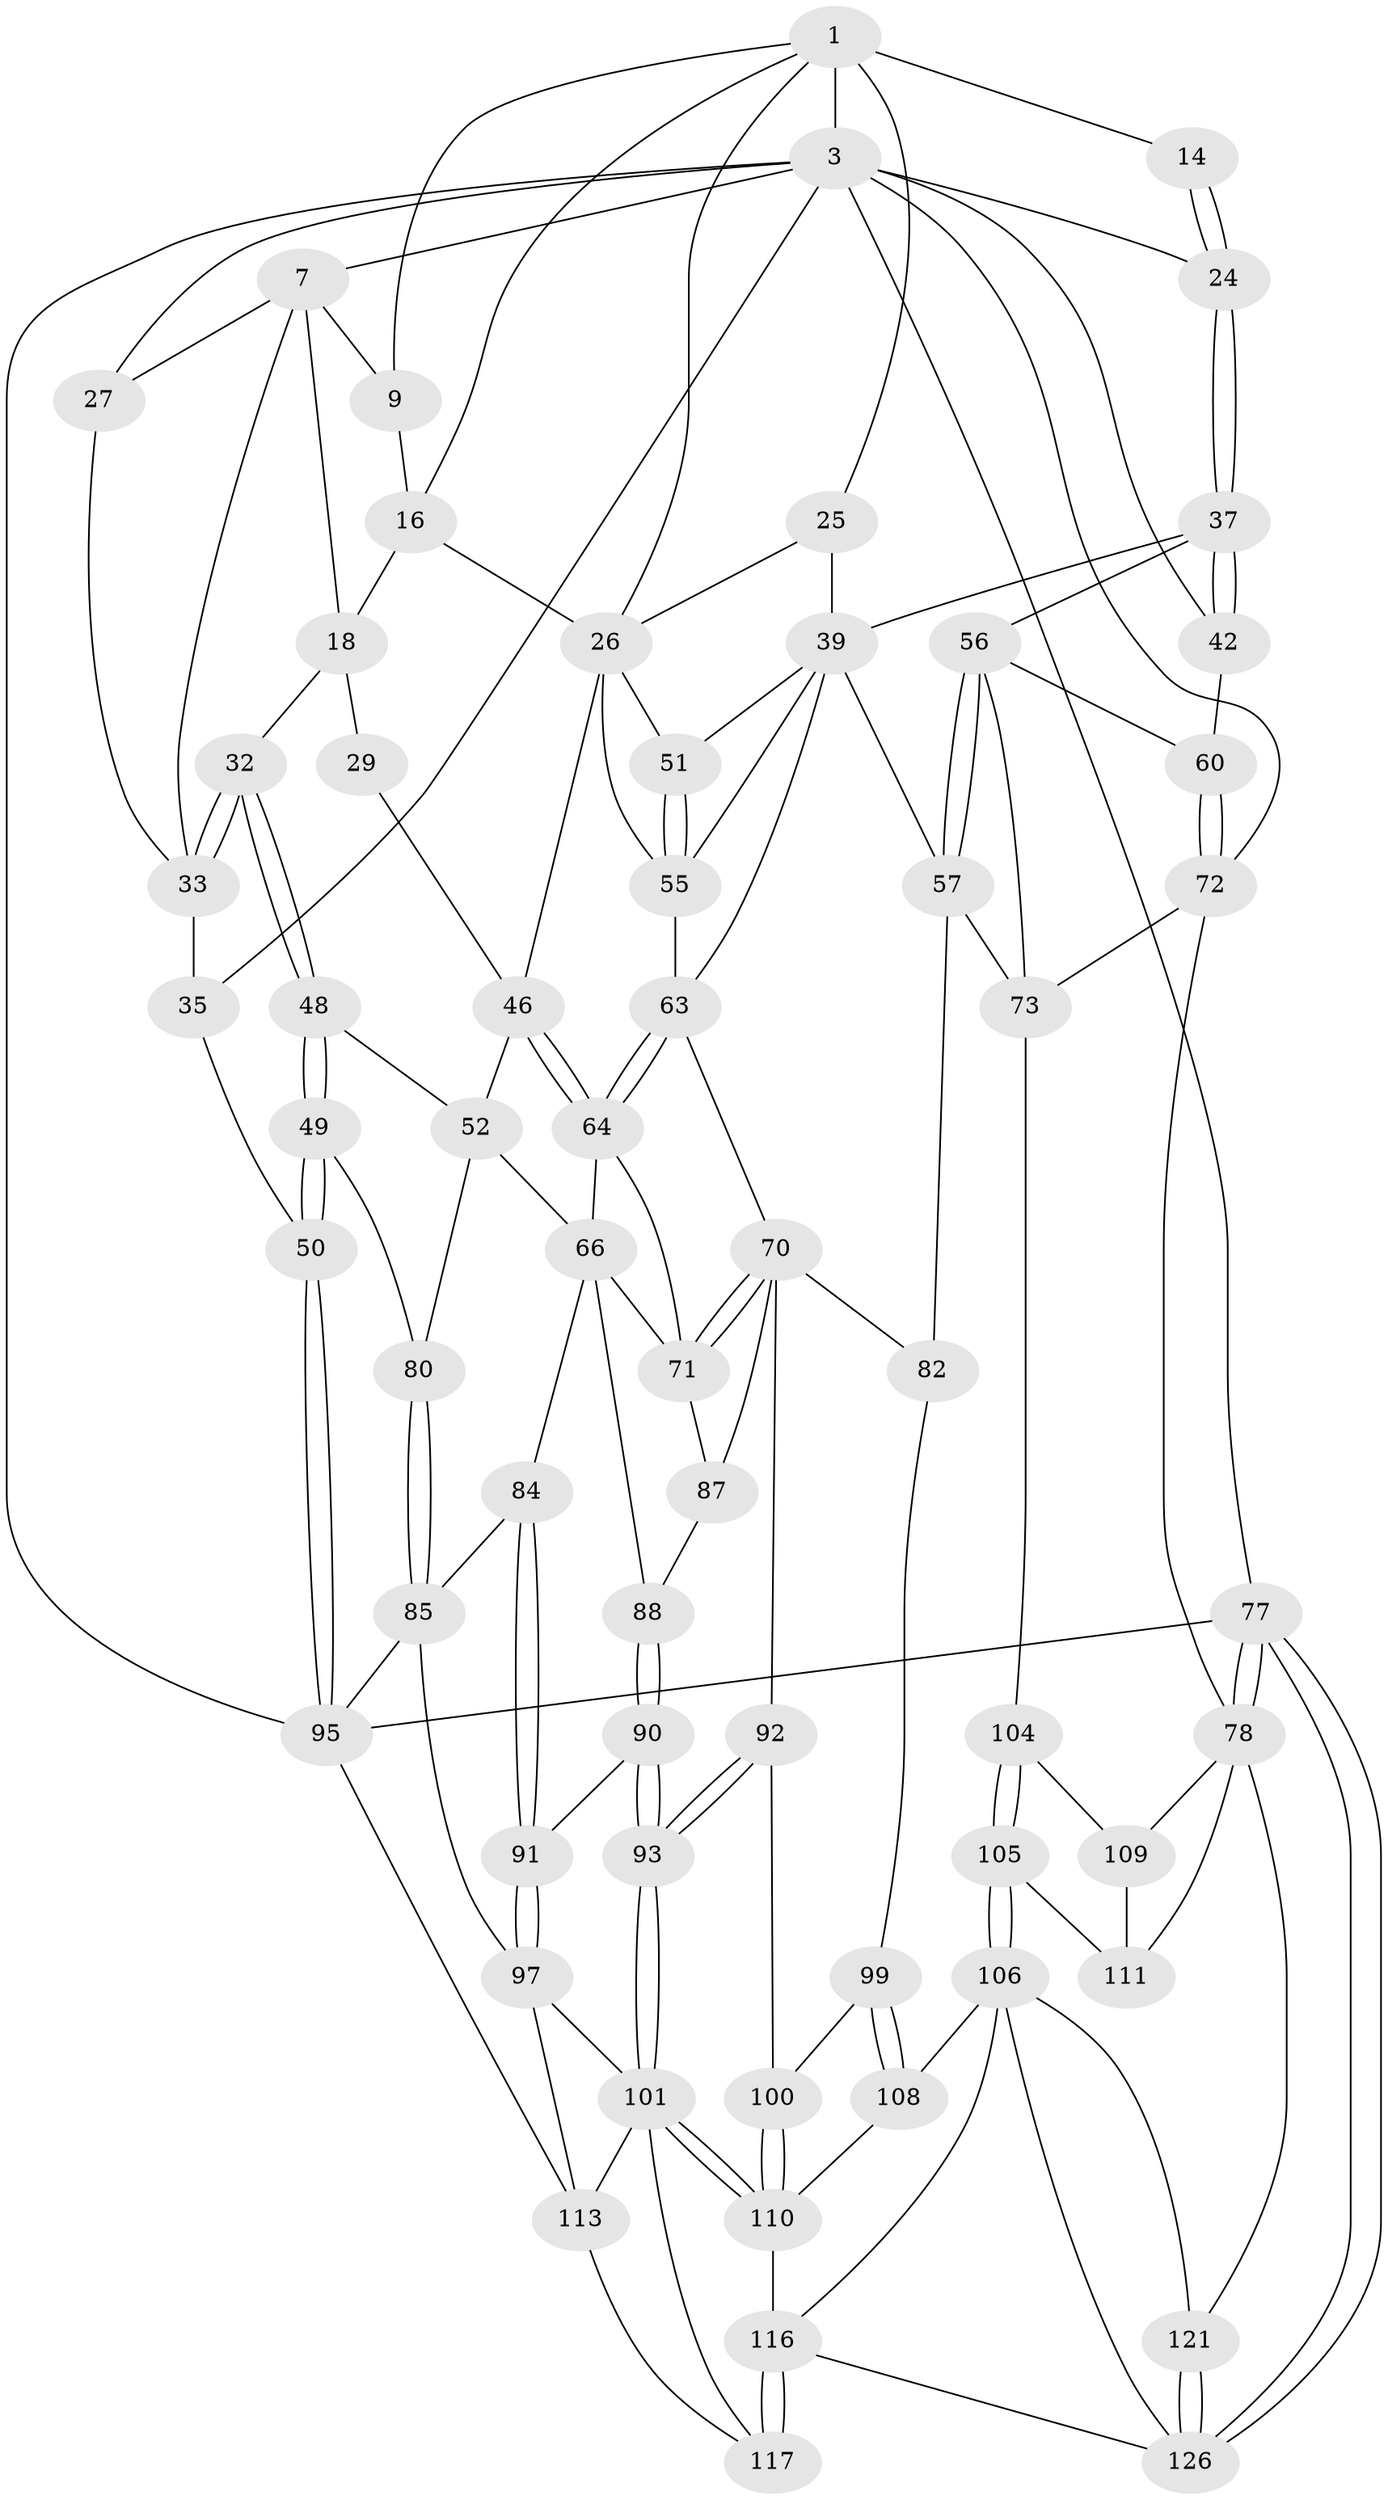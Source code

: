 // original degree distribution, {3: 0.015625, 4: 0.2109375, 6: 0.1953125, 5: 0.578125}
// Generated by graph-tools (version 1.1) at 2025/16/03/09/25 04:16:53]
// undirected, 64 vertices, 150 edges
graph export_dot {
graph [start="1"]
  node [color=gray90,style=filled];
  1 [pos="+0.6382790228063413+0",super="+2+11"];
  3 [pos="+1+0",super="+4+23"];
  7 [pos="+0.24897066313172028+0",super="+8+21"];
  9 [pos="+0.33972721426709646+0",super="+10"];
  14 [pos="+0.8629578881648708+0.10981468980122469"];
  16 [pos="+0.47561658623396463+0.1681888429496526",super="+17"];
  18 [pos="+0.2940314632438378+0",super="+22+19"];
  24 [pos="+0.8731292655712801+0.12659777647179746"];
  25 [pos="+0.6997603812917081+0.22862211559001758"];
  26 [pos="+0.6454973114884321+0.21470749903466235",super="+43"];
  27 [pos="+0.08437942474435005+0.12942854102010615"];
  29 [pos="+0.32952954932580986+0.2374413006802715"];
  32 [pos="+0.16844572218467466+0.2521206182604684"];
  33 [pos="+0.15190775202289458+0.23607828088935012",super="+34"];
  35 [pos="+0+0.3088929128315183"];
  37 [pos="+0.8530263474367796+0.2504938576478328",super="+38"];
  39 [pos="+0.7394930138389572+0.2633701649788674",super="+40+54"];
  42 [pos="+0.8570026842416496+0.2544560969406271"];
  46 [pos="+0.43316598010193996+0.3784825997406438",super="+47"];
  48 [pos="+0.11434179389160062+0.38066929286180534"];
  49 [pos="+0+0.4279928477544895"];
  50 [pos="+0+0.42563179157633074"];
  51 [pos="+0.6125883300997926+0.34194632275060666"];
  52 [pos="+0.2547663811376786+0.45109561606761756",super="+53"];
  55 [pos="+0.643870325091389+0.4222491470627192",super="+62"];
  56 [pos="+0.794048591864337+0.4492926380542129",super="+61"];
  57 [pos="+0.7336173173521142+0.4716081003940153",super="+58+75"];
  60 [pos="+0.904614671485487+0.393153706201526"];
  63 [pos="+0.511467881547266+0.43460291518368954",super="+69"];
  64 [pos="+0.4545575105907841+0.41532395946501677",super="+65"];
  66 [pos="+0.4268063089104303+0.514179099697497",super="+67"];
  70 [pos="+0.5390119958851893+0.5469293471457671",super="+83"];
  71 [pos="+0.5164723823323263+0.5386251132317481",super="+81"];
  72 [pos="+1+0.35628552956700066",super="+76"];
  73 [pos="+0.9384624731834109+0.5874770643983405",super="+74"];
  77 [pos="+1+1"];
  78 [pos="+1+1",super="+120+79"];
  80 [pos="+0.10434340335778598+0.5920496735070986"];
  82 [pos="+0.6125989768713488+0.6159885248499304",super="+86"];
  84 [pos="+0.23765887253802576+0.6340310251899238"];
  85 [pos="+0.13242817897584033+0.6279445027156851",super="+94"];
  87 [pos="+0.44141283068235065+0.60896203372559"];
  88 [pos="+0.39845968031669393+0.6108624123225085"];
  90 [pos="+0.37163223391522593+0.6459384564787588"];
  91 [pos="+0.24475190952690157+0.6475536769651093"];
  92 [pos="+0.48968928725431027+0.6857009837096412"];
  93 [pos="+0.41988468942483+0.7439014260636377"];
  95 [pos="+0+0.7849309100420936",super="+96"];
  97 [pos="+0.25845809026202154+0.7736213488524116",super="+98"];
  99 [pos="+0.6678475087921549+0.7672062088078964"];
  100 [pos="+0.5436608208596333+0.7835326652728107"];
  101 [pos="+0.3823571936713708+0.8219948981502666",super="+102"];
  104 [pos="+0.8889271035317963+0.7521787384781263"];
  105 [pos="+0.8086535237509531+0.8513519560305911"];
  106 [pos="+0.7618072228942262+0.8724381246297167",super="+122+107"];
  108 [pos="+0.6771905263700471+0.8022044394781462"];
  109 [pos="+0.9675518601378421+0.7997510168332815"];
  110 [pos="+0.4809294868345703+0.83448295405664",super="+112"];
  111 [pos="+0.9080373420300487+0.8972728365929966"];
  113 [pos="+0.1282288399221927+0.9647303182653326",super="+114"];
  116 [pos="+0.5509853054306397+0.941102839350947",super="+119"];
  117 [pos="+0.4294778281648048+0.9735994036720356",super="+123"];
  121 [pos="+0.8561133546491154+0.9688505880864168"];
  126 [pos="+1+1",super="+127"];
  1 -- 3;
  1 -- 14 [weight=2];
  1 -- 16;
  1 -- 26;
  1 -- 25;
  1 -- 9;
  3 -- 35;
  3 -- 7;
  3 -- 27;
  3 -- 77;
  3 -- 24;
  3 -- 72;
  3 -- 42;
  3 -- 95;
  7 -- 9;
  7 -- 18 [weight=2];
  7 -- 33;
  7 -- 27;
  9 -- 16;
  14 -- 24;
  14 -- 24;
  16 -- 26;
  16 -- 18;
  18 -- 29 [weight=2];
  18 -- 32;
  24 -- 37;
  24 -- 37;
  25 -- 26;
  25 -- 39;
  26 -- 51;
  26 -- 46;
  26 -- 55;
  27 -- 33;
  29 -- 46;
  32 -- 33;
  32 -- 33;
  32 -- 48;
  32 -- 48;
  33 -- 35;
  35 -- 50;
  37 -- 42;
  37 -- 42;
  37 -- 56;
  37 -- 39;
  39 -- 51;
  39 -- 57;
  39 -- 55;
  39 -- 63;
  42 -- 60;
  46 -- 64;
  46 -- 64;
  46 -- 52;
  48 -- 49;
  48 -- 49;
  48 -- 52;
  49 -- 50;
  49 -- 50;
  49 -- 80;
  50 -- 95;
  50 -- 95;
  51 -- 55;
  51 -- 55;
  52 -- 80;
  52 -- 66;
  55 -- 63;
  56 -- 57;
  56 -- 57;
  56 -- 73;
  56 -- 60;
  57 -- 82 [weight=2];
  57 -- 73;
  60 -- 72;
  60 -- 72;
  63 -- 64;
  63 -- 64;
  63 -- 70;
  64 -- 66;
  64 -- 71;
  66 -- 71;
  66 -- 88;
  66 -- 84;
  70 -- 71;
  70 -- 71;
  70 -- 82;
  70 -- 92;
  70 -- 87;
  71 -- 87;
  72 -- 73;
  72 -- 78;
  73 -- 104;
  77 -- 78;
  77 -- 78;
  77 -- 126;
  77 -- 126;
  77 -- 95;
  78 -- 121;
  78 -- 111;
  78 -- 109;
  80 -- 85;
  80 -- 85;
  82 -- 99;
  84 -- 85;
  84 -- 91;
  84 -- 91;
  85 -- 97;
  85 -- 95;
  87 -- 88;
  88 -- 90;
  88 -- 90;
  90 -- 91;
  90 -- 93;
  90 -- 93;
  91 -- 97;
  91 -- 97;
  92 -- 93;
  92 -- 93;
  92 -- 100;
  93 -- 101;
  93 -- 101;
  95 -- 113;
  97 -- 101;
  97 -- 113;
  99 -- 100;
  99 -- 108;
  99 -- 108;
  100 -- 110;
  100 -- 110;
  101 -- 110;
  101 -- 110;
  101 -- 113 [weight=2];
  101 -- 117;
  104 -- 105;
  104 -- 105;
  104 -- 109;
  105 -- 106;
  105 -- 106;
  105 -- 111;
  106 -- 121;
  106 -- 126;
  106 -- 108;
  106 -- 116;
  108 -- 110;
  109 -- 111;
  110 -- 116;
  113 -- 117;
  116 -- 117 [weight=2];
  116 -- 117;
  116 -- 126;
  121 -- 126;
  121 -- 126;
}
